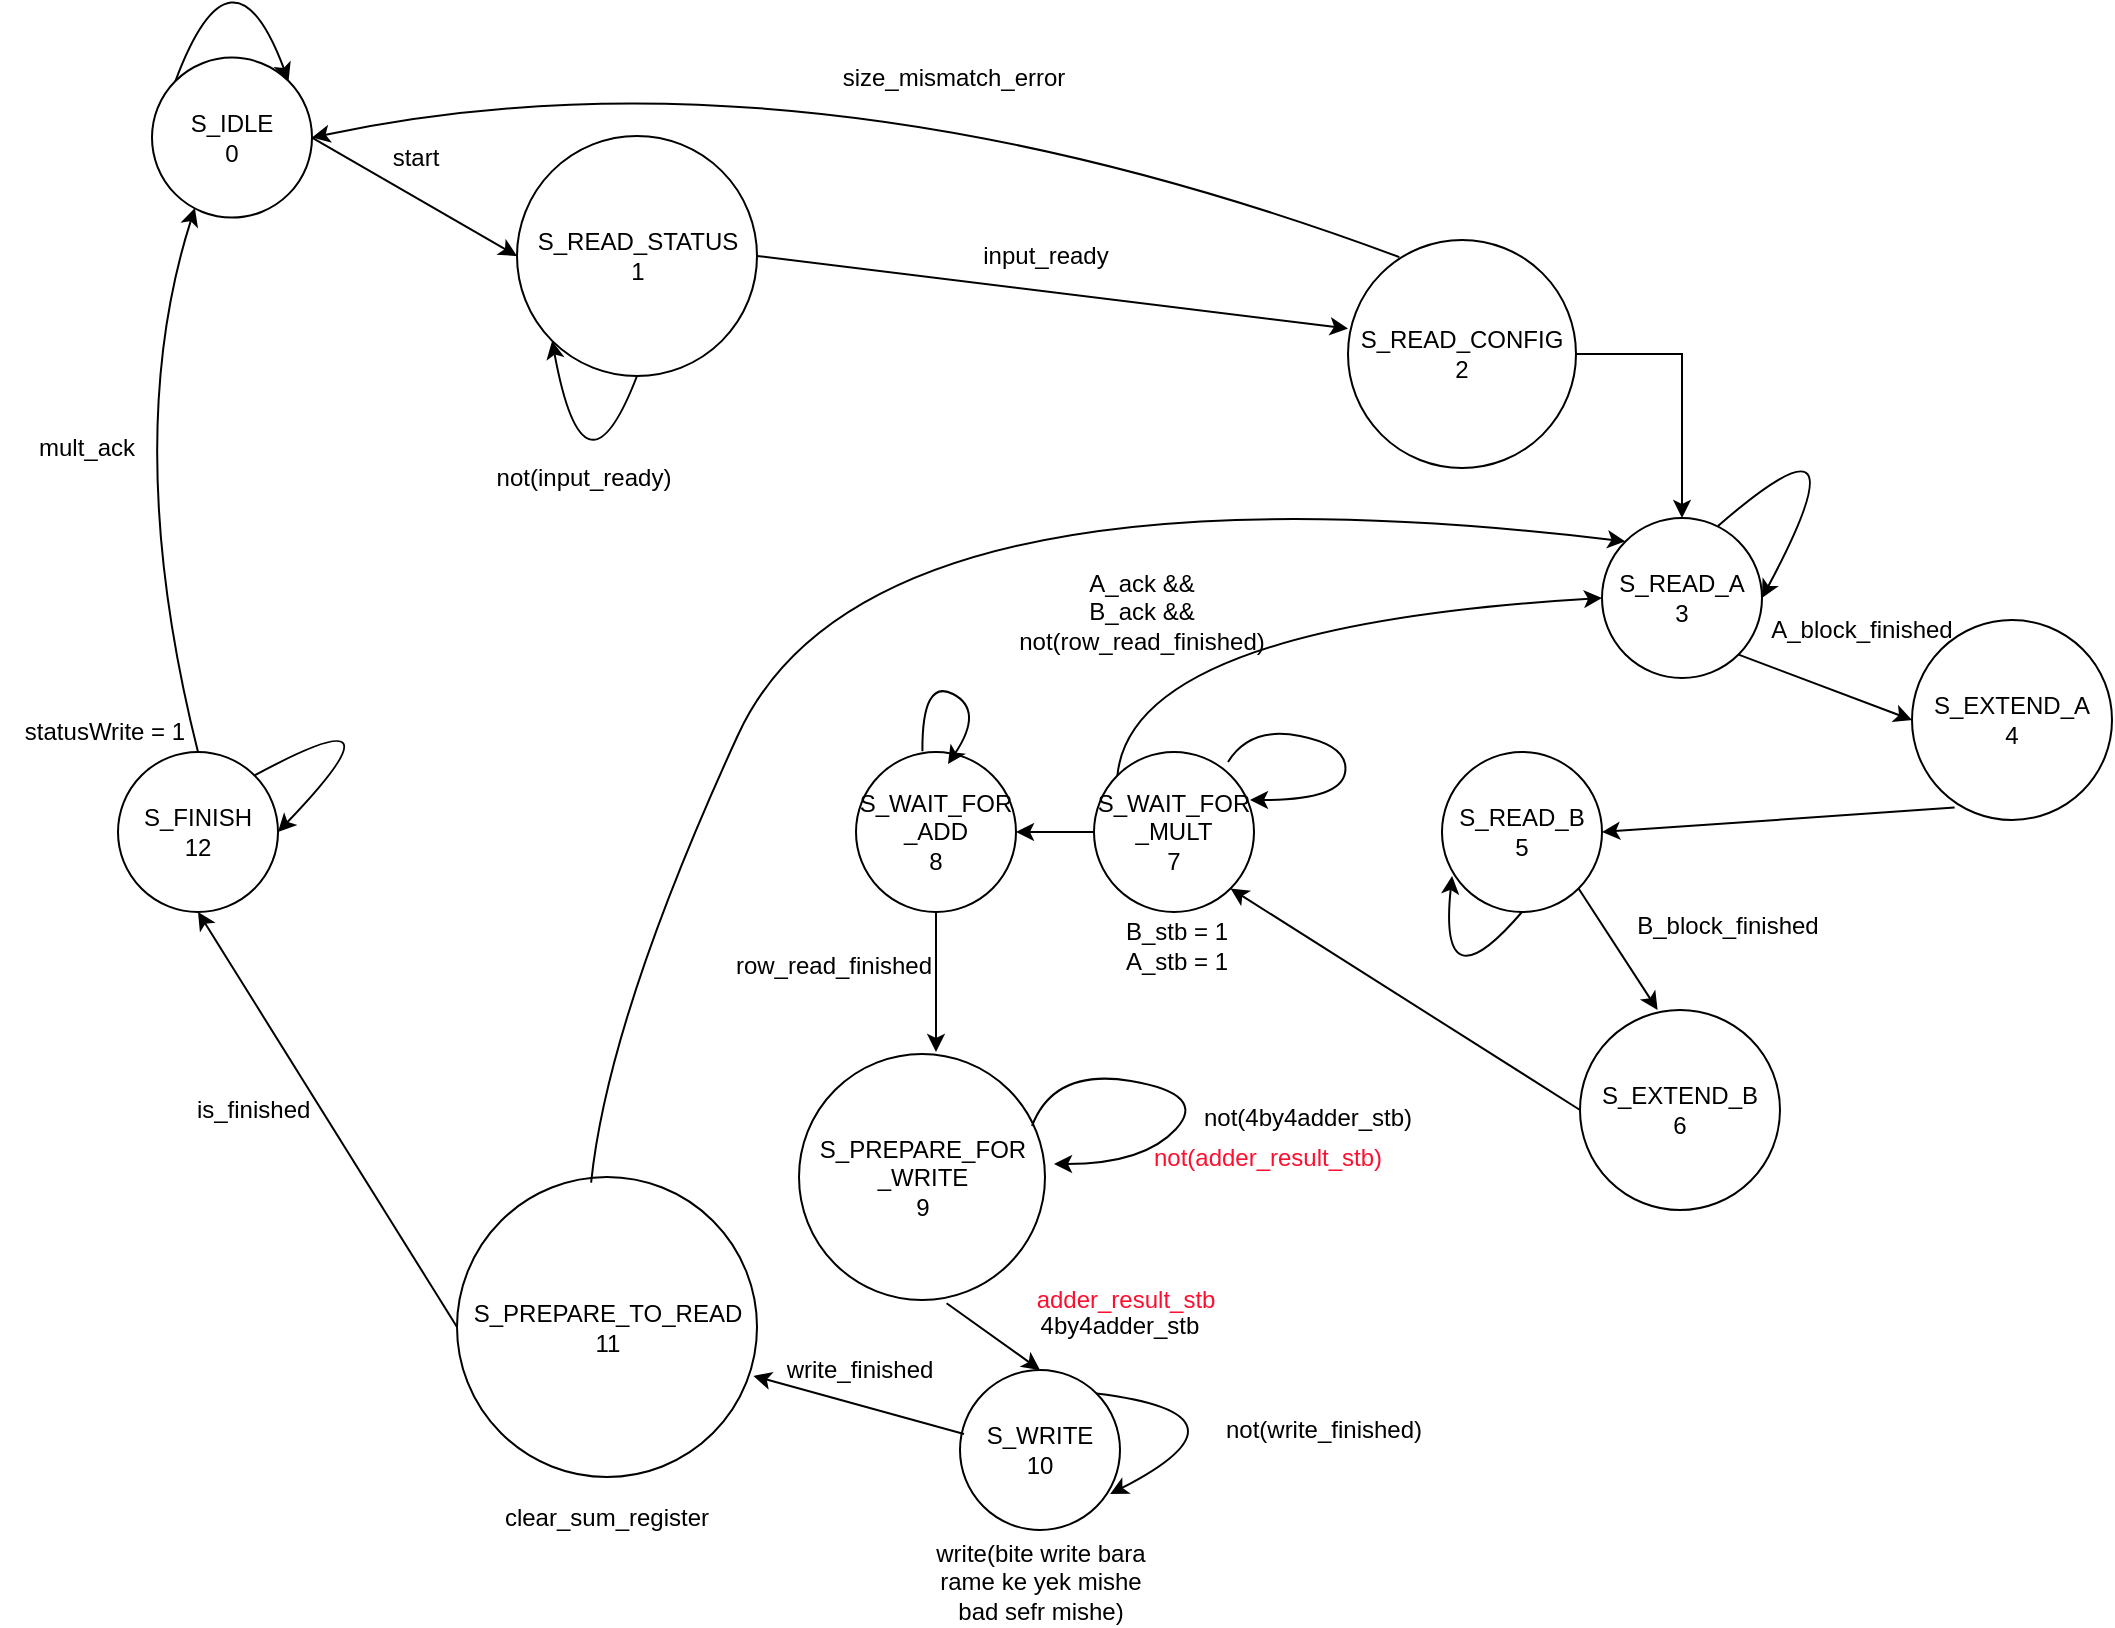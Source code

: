 <mxfile version="14.8.5" type="device"><diagram id="Lsnexxyc17uVGk2usu4U" name="Page-1"><mxGraphModel dx="1278" dy="489" grid="0" gridSize="10" guides="1" tooltips="1" connect="1" arrows="1" fold="1" page="1" pageScale="1" pageWidth="1400" pageHeight="850" math="0" shadow="0"><root><mxCell id="0"/><mxCell id="1" parent="0"/><mxCell id="WvhVtql0bHE9y6AdPt9n-1" value="S_READ_STATUS&lt;br&gt;1" style="ellipse;whiteSpace=wrap;html=1;aspect=fixed;" parent="1" vertex="1"><mxGeometry x="274.5" y="111" width="120" height="120" as="geometry"/></mxCell><mxCell id="WvhVtql0bHE9y6AdPt9n-11" style="edgeStyle=orthogonalEdgeStyle;rounded=0;orthogonalLoop=1;jettySize=auto;html=1;entryX=0.5;entryY=0;entryDx=0;entryDy=0;" parent="1" source="WvhVtql0bHE9y6AdPt9n-2" target="WvhVtql0bHE9y6AdPt9n-6" edge="1"><mxGeometry relative="1" as="geometry"/></mxCell><mxCell id="WvhVtql0bHE9y6AdPt9n-2" value="S_READ_CONFIG&lt;br&gt;2" style="ellipse;whiteSpace=wrap;html=1;aspect=fixed;" parent="1" vertex="1"><mxGeometry x="690" y="163" width="114" height="114" as="geometry"/></mxCell><mxCell id="WvhVtql0bHE9y6AdPt9n-3" value="" style="endArrow=classic;html=1;entryX=0;entryY=0.388;entryDx=0;entryDy=0;entryPerimeter=0;exitX=1;exitY=0.5;exitDx=0;exitDy=0;" parent="1" source="WvhVtql0bHE9y6AdPt9n-1" target="WvhVtql0bHE9y6AdPt9n-2" edge="1"><mxGeometry width="50" height="50" relative="1" as="geometry"><mxPoint x="395" y="192" as="sourcePoint"/><mxPoint x="541" y="93" as="targetPoint"/></mxGeometry></mxCell><mxCell id="WvhVtql0bHE9y6AdPt9n-4" value="input_ready" style="text;html=1;strokeColor=none;fillColor=none;align=center;verticalAlign=middle;whiteSpace=wrap;rounded=0;" parent="1" vertex="1"><mxGeometry x="506.5" y="157" width="64" height="28" as="geometry"/></mxCell><mxCell id="WvhVtql0bHE9y6AdPt9n-5" value="" style="curved=1;endArrow=classic;html=1;exitX=0.5;exitY=1;exitDx=0;exitDy=0;entryX=0;entryY=1;entryDx=0;entryDy=0;" parent="1" source="WvhVtql0bHE9y6AdPt9n-1" target="WvhVtql0bHE9y6AdPt9n-1" edge="1"><mxGeometry width="50" height="50" relative="1" as="geometry"><mxPoint x="308" y="350" as="sourcePoint"/><mxPoint x="358" y="300" as="targetPoint"/><Array as="points"><mxPoint x="308" y="300"/></Array></mxGeometry></mxCell><mxCell id="WvhVtql0bHE9y6AdPt9n-6" value="S_READ_A&lt;br&gt;3" style="ellipse;whiteSpace=wrap;html=1;aspect=fixed;" parent="1" vertex="1"><mxGeometry x="817" y="302" width="80" height="80" as="geometry"/></mxCell><mxCell id="WvhVtql0bHE9y6AdPt9n-8" value="" style="curved=1;endArrow=classic;html=1;exitX=0.225;exitY=0.075;exitDx=0;exitDy=0;entryX=1;entryY=0.5;entryDx=0;entryDy=0;exitPerimeter=0;" parent="1" source="WvhVtql0bHE9y6AdPt9n-2" target="0ifkO_EFKVS7rbleS3C3-1" edge="1"><mxGeometry width="50" height="50" relative="1" as="geometry"><mxPoint x="832" y="187" as="sourcePoint"/><mxPoint x="882" y="137" as="targetPoint"/><Array as="points"><mxPoint x="416" y="60"/></Array></mxGeometry></mxCell><mxCell id="WvhVtql0bHE9y6AdPt9n-9" value="size_mismatch_error" style="text;html=1;strokeColor=none;fillColor=none;align=center;verticalAlign=middle;whiteSpace=wrap;rounded=0;" parent="1" vertex="1"><mxGeometry x="419" y="72" width="148" height="20" as="geometry"/></mxCell><mxCell id="WvhVtql0bHE9y6AdPt9n-10" value="S_READ_B&lt;br&gt;5" style="ellipse;whiteSpace=wrap;html=1;aspect=fixed;" parent="1" vertex="1"><mxGeometry x="737" y="419" width="80" height="80" as="geometry"/></mxCell><mxCell id="tEf8-afpCngk91MGsSXQ-3" style="edgeStyle=orthogonalEdgeStyle;rounded=0;orthogonalLoop=1;jettySize=auto;html=1;entryX=1;entryY=0.5;entryDx=0;entryDy=0;" edge="1" parent="1" source="WvhVtql0bHE9y6AdPt9n-13" target="tEf8-afpCngk91MGsSXQ-1"><mxGeometry relative="1" as="geometry"/></mxCell><mxCell id="WvhVtql0bHE9y6AdPt9n-13" value="S_WAIT_FOR&lt;br&gt;_MULT&lt;br&gt;7" style="ellipse;whiteSpace=wrap;html=1;aspect=fixed;" parent="1" vertex="1"><mxGeometry x="563" y="419" width="80" height="80" as="geometry"/></mxCell><mxCell id="WvhVtql0bHE9y6AdPt9n-14" value="" style="curved=1;endArrow=classic;html=1;exitX=0.725;exitY=0.05;exitDx=0;exitDy=0;exitPerimeter=0;entryX=1;entryY=0.5;entryDx=0;entryDy=0;" parent="1" source="WvhVtql0bHE9y6AdPt9n-6" target="WvhVtql0bHE9y6AdPt9n-6" edge="1"><mxGeometry width="50" height="50" relative="1" as="geometry"><mxPoint x="952" y="289" as="sourcePoint"/><mxPoint x="1002" y="239" as="targetPoint"/><Array as="points"><mxPoint x="952" y="239"/></Array></mxGeometry></mxCell><mxCell id="WvhVtql0bHE9y6AdPt9n-15" value="S_EXTEND_A&lt;br&gt;4" style="ellipse;whiteSpace=wrap;html=1;aspect=fixed;" parent="1" vertex="1"><mxGeometry x="972" y="353" width="100" height="100" as="geometry"/></mxCell><mxCell id="WvhVtql0bHE9y6AdPt9n-16" value="" style="endArrow=classic;html=1;exitX=1;exitY=1;exitDx=0;exitDy=0;entryX=0;entryY=0.5;entryDx=0;entryDy=0;" parent="1" source="WvhVtql0bHE9y6AdPt9n-6" target="WvhVtql0bHE9y6AdPt9n-15" edge="1"><mxGeometry width="50" height="50" relative="1" as="geometry"><mxPoint x="903" y="418" as="sourcePoint"/><mxPoint x="953" y="368" as="targetPoint"/></mxGeometry></mxCell><mxCell id="WvhVtql0bHE9y6AdPt9n-17" value="A_block_finished" style="text;html=1;strokeColor=none;fillColor=none;align=center;verticalAlign=middle;whiteSpace=wrap;rounded=0;" parent="1" vertex="1"><mxGeometry x="897" y="343" width="100" height="30" as="geometry"/></mxCell><mxCell id="WvhVtql0bHE9y6AdPt9n-20" value="" style="endArrow=classic;html=1;exitX=0.213;exitY=0.938;exitDx=0;exitDy=0;exitPerimeter=0;entryX=1;entryY=0.5;entryDx=0;entryDy=0;" parent="1" source="WvhVtql0bHE9y6AdPt9n-15" target="WvhVtql0bHE9y6AdPt9n-10" edge="1"><mxGeometry width="50" height="50" relative="1" as="geometry"><mxPoint x="937" y="549" as="sourcePoint"/><mxPoint x="987" y="499" as="targetPoint"/></mxGeometry></mxCell><mxCell id="WvhVtql0bHE9y6AdPt9n-21" value="S_EXTEND_B&lt;br&gt;6" style="ellipse;whiteSpace=wrap;html=1;aspect=fixed;" parent="1" vertex="1"><mxGeometry x="806" y="548" width="100" height="100" as="geometry"/></mxCell><mxCell id="WvhVtql0bHE9y6AdPt9n-22" value="" style="curved=1;endArrow=classic;html=1;exitX=0.5;exitY=1;exitDx=0;exitDy=0;entryX=0.063;entryY=0.775;entryDx=0;entryDy=0;entryPerimeter=0;" parent="1" source="WvhVtql0bHE9y6AdPt9n-10" target="WvhVtql0bHE9y6AdPt9n-10" edge="1"><mxGeometry width="50" height="50" relative="1" as="geometry"><mxPoint x="685" y="579" as="sourcePoint"/><mxPoint x="707" y="530" as="targetPoint"/><Array as="points"><mxPoint x="735" y="548"/></Array></mxGeometry></mxCell><mxCell id="WvhVtql0bHE9y6AdPt9n-23" value="" style="endArrow=classic;html=1;exitX=1;exitY=1;exitDx=0;exitDy=0;entryX=0.388;entryY=0;entryDx=0;entryDy=0;entryPerimeter=0;" parent="1" source="WvhVtql0bHE9y6AdPt9n-10" target="WvhVtql0bHE9y6AdPt9n-21" edge="1"><mxGeometry width="50" height="50" relative="1" as="geometry"><mxPoint x="906" y="564" as="sourcePoint"/><mxPoint x="956" y="514" as="targetPoint"/></mxGeometry></mxCell><mxCell id="WvhVtql0bHE9y6AdPt9n-24" value="B_block_finished" style="text;html=1;strokeColor=none;fillColor=none;align=center;verticalAlign=middle;whiteSpace=wrap;rounded=0;" parent="1" vertex="1"><mxGeometry x="830" y="496" width="100" height="20" as="geometry"/></mxCell><mxCell id="WvhVtql0bHE9y6AdPt9n-27" value="B_stb = 1&lt;br&gt;A_stb = 1" style="text;html=1;strokeColor=none;fillColor=none;align=center;verticalAlign=middle;whiteSpace=wrap;rounded=0;" parent="1" vertex="1"><mxGeometry x="556" y="491" width="97" height="50" as="geometry"/></mxCell><mxCell id="WvhVtql0bHE9y6AdPt9n-28" value="A_ack &amp;amp;&amp;amp;&lt;br&gt;B_ack &amp;amp;&amp;amp;&lt;br&gt;not(row_read_finished)" style="text;html=1;strokeColor=none;fillColor=none;align=center;verticalAlign=middle;whiteSpace=wrap;rounded=0;" parent="1" vertex="1"><mxGeometry x="521" y="315" width="132" height="67" as="geometry"/></mxCell><mxCell id="WvhVtql0bHE9y6AdPt9n-29" value="" style="curved=1;endArrow=classic;html=1;exitX=0;exitY=0;exitDx=0;exitDy=0;entryX=0;entryY=0.5;entryDx=0;entryDy=0;" parent="1" source="WvhVtql0bHE9y6AdPt9n-13" target="WvhVtql0bHE9y6AdPt9n-6" edge="1"><mxGeometry width="50" height="50" relative="1" as="geometry"><mxPoint x="544" y="433" as="sourcePoint"/><mxPoint x="734" y="338" as="targetPoint"/><Array as="points"><mxPoint x="582" y="356"/></Array></mxGeometry></mxCell><mxCell id="WvhVtql0bHE9y6AdPt9n-30" value="" style="endArrow=classic;html=1;exitX=0;exitY=0.5;exitDx=0;exitDy=0;entryX=1;entryY=1;entryDx=0;entryDy=0;" parent="1" source="WvhVtql0bHE9y6AdPt9n-21" target="WvhVtql0bHE9y6AdPt9n-13" edge="1"><mxGeometry width="50" height="50" relative="1" as="geometry"><mxPoint x="661" y="613" as="sourcePoint"/><mxPoint x="711" y="563" as="targetPoint"/></mxGeometry></mxCell><mxCell id="WvhVtql0bHE9y6AdPt9n-31" value="S_FINISH&lt;br&gt;12" style="ellipse;whiteSpace=wrap;html=1;aspect=fixed;" parent="1" vertex="1"><mxGeometry x="75" y="419" width="80" height="80" as="geometry"/></mxCell><mxCell id="WvhVtql0bHE9y6AdPt9n-34" value="S_PREPARE_FOR&lt;br&gt;_WRITE&lt;br&gt;9" style="ellipse;whiteSpace=wrap;html=1;aspect=fixed;" parent="1" vertex="1"><mxGeometry x="415.5" y="570" width="123" height="123" as="geometry"/></mxCell><mxCell id="WvhVtql0bHE9y6AdPt9n-37" value="clear_sum_register" style="text;html=1;strokeColor=none;fillColor=none;align=center;verticalAlign=middle;whiteSpace=wrap;rounded=0;" parent="1" vertex="1"><mxGeometry x="259" y="781" width="121" height="42" as="geometry"/></mxCell><mxCell id="WvhVtql0bHE9y6AdPt9n-39" value="S_WRITE&lt;br&gt;10" style="ellipse;whiteSpace=wrap;html=1;aspect=fixed;" parent="1" vertex="1"><mxGeometry x="496" y="728" width="80" height="80" as="geometry"/></mxCell><mxCell id="WvhVtql0bHE9y6AdPt9n-40" value="" style="endArrow=classic;html=1;exitX=0.6;exitY=1.013;exitDx=0;exitDy=0;exitPerimeter=0;entryX=0.5;entryY=0;entryDx=0;entryDy=0;" parent="1" source="WvhVtql0bHE9y6AdPt9n-34" target="WvhVtql0bHE9y6AdPt9n-39" edge="1"><mxGeometry width="50" height="50" relative="1" as="geometry"><mxPoint x="611" y="708" as="sourcePoint"/><mxPoint x="661" y="658" as="targetPoint"/></mxGeometry></mxCell><mxCell id="WvhVtql0bHE9y6AdPt9n-41" value="4by4adder_stb" style="text;html=1;strokeColor=none;fillColor=none;align=center;verticalAlign=middle;whiteSpace=wrap;rounded=0;" parent="1" vertex="1"><mxGeometry x="517" y="683" width="118" height="45" as="geometry"/></mxCell><mxCell id="WvhVtql0bHE9y6AdPt9n-42" value="" style="curved=1;endArrow=classic;html=1;exitX=1;exitY=0;exitDx=0;exitDy=0;entryX=0.938;entryY=0.775;entryDx=0;entryDy=0;entryPerimeter=0;" parent="1" source="WvhVtql0bHE9y6AdPt9n-39" target="WvhVtql0bHE9y6AdPt9n-39" edge="1"><mxGeometry width="50" height="50" relative="1" as="geometry"><mxPoint x="636" y="750" as="sourcePoint"/><mxPoint x="686" y="700" as="targetPoint"/><Array as="points"><mxPoint x="649" y="750"/></Array></mxGeometry></mxCell><mxCell id="WvhVtql0bHE9y6AdPt9n-43" value="S_PREPARE_TO_READ&lt;br&gt;11" style="ellipse;whiteSpace=wrap;html=1;aspect=fixed;" parent="1" vertex="1"><mxGeometry x="244.5" y="631.5" width="150" height="150" as="geometry"/></mxCell><mxCell id="WvhVtql0bHE9y6AdPt9n-44" value="not(write_finished)" style="text;html=1;strokeColor=none;fillColor=none;align=center;verticalAlign=middle;whiteSpace=wrap;rounded=0;" parent="1" vertex="1"><mxGeometry x="621" y="748" width="114" height="20" as="geometry"/></mxCell><mxCell id="WvhVtql0bHE9y6AdPt9n-45" value="write(bite write bara rame ke yek mishe bad sefr mishe)" style="text;html=1;strokeColor=none;fillColor=none;align=center;verticalAlign=middle;whiteSpace=wrap;rounded=0;" parent="1" vertex="1"><mxGeometry x="475.5" y="813" width="121" height="42" as="geometry"/></mxCell><mxCell id="WvhVtql0bHE9y6AdPt9n-46" value="" style="endArrow=classic;html=1;exitX=0.025;exitY=0.4;exitDx=0;exitDy=0;exitPerimeter=0;entryX=0.988;entryY=0.663;entryDx=0;entryDy=0;entryPerimeter=0;" parent="1" source="WvhVtql0bHE9y6AdPt9n-39" target="WvhVtql0bHE9y6AdPt9n-43" edge="1"><mxGeometry width="50" height="50" relative="1" as="geometry"><mxPoint x="363" y="682" as="sourcePoint"/><mxPoint x="413" y="632" as="targetPoint"/></mxGeometry></mxCell><mxCell id="WvhVtql0bHE9y6AdPt9n-47" value="" style="endArrow=classic;html=1;exitX=0;exitY=0.5;exitDx=0;exitDy=0;entryX=0.5;entryY=1;entryDx=0;entryDy=0;" parent="1" source="WvhVtql0bHE9y6AdPt9n-43" target="WvhVtql0bHE9y6AdPt9n-31" edge="1"><mxGeometry width="50" height="50" relative="1" as="geometry"><mxPoint x="323" y="638" as="sourcePoint"/><mxPoint x="373" y="588" as="targetPoint"/></mxGeometry></mxCell><mxCell id="WvhVtql0bHE9y6AdPt9n-48" value="is_finished&amp;nbsp;" style="text;html=1;strokeColor=none;fillColor=none;align=center;verticalAlign=middle;whiteSpace=wrap;rounded=0;" parent="1" vertex="1"><mxGeometry x="90.5" y="584" width="107" height="28" as="geometry"/></mxCell><mxCell id="WvhVtql0bHE9y6AdPt9n-49" value="statusWrite = 1" style="text;html=1;strokeColor=none;fillColor=none;align=center;verticalAlign=middle;whiteSpace=wrap;rounded=0;" parent="1" vertex="1"><mxGeometry x="16" y="399" width="105" height="20" as="geometry"/></mxCell><mxCell id="WvhVtql0bHE9y6AdPt9n-52" value="" style="curved=1;endArrow=classic;html=1;exitX=0.5;exitY=0;exitDx=0;exitDy=0;entryX=0.268;entryY=0.94;entryDx=0;entryDy=0;entryPerimeter=0;" parent="1" source="WvhVtql0bHE9y6AdPt9n-31" target="0ifkO_EFKVS7rbleS3C3-1" edge="1"><mxGeometry width="50" height="50" relative="1" as="geometry"><mxPoint x="346" y="449" as="sourcePoint"/><mxPoint x="208" y="264" as="targetPoint"/><Array as="points"><mxPoint x="76" y="264"/></Array></mxGeometry></mxCell><mxCell id="WvhVtql0bHE9y6AdPt9n-53" value="mult_ack" style="text;html=1;strokeColor=none;fillColor=none;align=center;verticalAlign=middle;whiteSpace=wrap;rounded=0;" parent="1" vertex="1"><mxGeometry x="23" y="249" width="73" height="35" as="geometry"/></mxCell><mxCell id="WvhVtql0bHE9y6AdPt9n-54" value="&lt;font&gt;not(input_ready)&lt;/font&gt;" style="text;html=1;strokeColor=none;fillColor=none;align=center;verticalAlign=middle;whiteSpace=wrap;rounded=0;fontColor=#000000;" parent="1" vertex="1"><mxGeometry x="255" y="266.5" width="106" height="31" as="geometry"/></mxCell><mxCell id="WvhVtql0bHE9y6AdPt9n-56" value="" style="curved=1;endArrow=classic;html=1;exitX=0.447;exitY=0.019;exitDx=0;exitDy=0;exitPerimeter=0;entryX=0;entryY=0;entryDx=0;entryDy=0;" parent="1" source="WvhVtql0bHE9y6AdPt9n-43" target="WvhVtql0bHE9y6AdPt9n-6" edge="1"><mxGeometry width="50" height="50" relative="1" as="geometry"><mxPoint x="341.5" y="559" as="sourcePoint"/><mxPoint x="685" y="274" as="targetPoint"/><Array as="points"><mxPoint x="320" y="552"/><mxPoint x="450" y="269"/></Array></mxGeometry></mxCell><mxCell id="naLMfVqCQpOulkHyiC6N-3" value="row_read_finished" style="text;html=1;strokeColor=none;fillColor=none;align=center;verticalAlign=middle;whiteSpace=wrap;rounded=0;" parent="1" vertex="1"><mxGeometry x="413" y="516" width="40" height="20" as="geometry"/></mxCell><mxCell id="naLMfVqCQpOulkHyiC6N-4" value="&lt;font color=&quot;#ff0f2f&quot;&gt;adder_result_stb&lt;/font&gt;" style="text;html=1;strokeColor=none;fillColor=none;align=center;verticalAlign=middle;whiteSpace=wrap;rounded=0;" parent="1" vertex="1"><mxGeometry x="559" y="683" width="40" height="20" as="geometry"/></mxCell><mxCell id="naLMfVqCQpOulkHyiC6N-7" value="" style="curved=1;endArrow=classic;html=1;" parent="1" edge="1"><mxGeometry width="50" height="50" relative="1" as="geometry"><mxPoint x="532" y="606" as="sourcePoint"/><mxPoint x="543" y="625" as="targetPoint"/><Array as="points"><mxPoint x="543" y="577"/><mxPoint x="620" y="590"/><mxPoint x="588" y="625"/></Array></mxGeometry></mxCell><mxCell id="naLMfVqCQpOulkHyiC6N-8" value="not(4by4adder_stb)" style="text;html=1;strokeColor=none;fillColor=none;align=center;verticalAlign=middle;whiteSpace=wrap;rounded=0;" parent="1" vertex="1"><mxGeometry x="650" y="592" width="40" height="20" as="geometry"/></mxCell><mxCell id="naLMfVqCQpOulkHyiC6N-9" value="&lt;font color=&quot;#ff0f2f&quot;&gt;not(adder_result_stb)&lt;/font&gt;" style="text;html=1;strokeColor=none;fillColor=none;align=center;verticalAlign=middle;whiteSpace=wrap;rounded=0;" parent="1" vertex="1"><mxGeometry x="630" y="612" width="40" height="20" as="geometry"/></mxCell><mxCell id="naLMfVqCQpOulkHyiC6N-10" value="write_finished" style="text;html=1;strokeColor=none;fillColor=none;align=center;verticalAlign=middle;whiteSpace=wrap;rounded=0;" parent="1" vertex="1"><mxGeometry x="425.5" y="718" width="40" height="20" as="geometry"/></mxCell><mxCell id="0ifkO_EFKVS7rbleS3C3-1" value="S_IDLE&lt;br&gt;0" style="ellipse;whiteSpace=wrap;html=1;aspect=fixed;fontColor=#000000;" parent="1" vertex="1"><mxGeometry x="92" y="71.794" width="80" height="80" as="geometry"/></mxCell><mxCell id="0ifkO_EFKVS7rbleS3C3-2" value="" style="endArrow=classic;html=1;fontColor=#000000;exitX=1;exitY=0.5;exitDx=0;exitDy=0;entryX=0;entryY=0.5;entryDx=0;entryDy=0;" parent="1" source="0ifkO_EFKVS7rbleS3C3-1" target="WvhVtql0bHE9y6AdPt9n-1" edge="1"><mxGeometry width="50" height="50" relative="1" as="geometry"><mxPoint x="244.5" y="121.647" as="sourcePoint"/><mxPoint x="294.5" y="71.647" as="targetPoint"/></mxGeometry></mxCell><mxCell id="0ifkO_EFKVS7rbleS3C3-3" value="start" style="text;html=1;strokeColor=none;fillColor=none;align=center;verticalAlign=middle;whiteSpace=wrap;rounded=0;fontColor=#000000;" parent="1" vertex="1"><mxGeometry x="203.5" y="111.824" width="40" height="20" as="geometry"/></mxCell><mxCell id="0ifkO_EFKVS7rbleS3C3-4" value="" style="curved=1;endArrow=classic;html=1;exitX=0;exitY=0;exitDx=0;exitDy=0;entryX=1;entryY=0;entryDx=0;entryDy=0;" parent="1" source="0ifkO_EFKVS7rbleS3C3-1" target="0ifkO_EFKVS7rbleS3C3-1" edge="1"><mxGeometry width="50" height="50" relative="1" as="geometry"><mxPoint x="167.5" y="36" as="sourcePoint"/><mxPoint x="189.5" y="72" as="targetPoint"/><Array as="points"><mxPoint x="132" y="8"/></Array></mxGeometry></mxCell><mxCell id="0ifkO_EFKVS7rbleS3C3-6" value="" style="curved=1;endArrow=classic;html=1;fontColor=#000000;exitX=1;exitY=0;exitDx=0;exitDy=0;entryX=1;entryY=0.5;entryDx=0;entryDy=0;" parent="1" source="WvhVtql0bHE9y6AdPt9n-31" target="WvhVtql0bHE9y6AdPt9n-31" edge="1"><mxGeometry width="50" height="50" relative="1" as="geometry"><mxPoint x="172" y="428.147" as="sourcePoint"/><mxPoint x="222" y="378.147" as="targetPoint"/><Array as="points"><mxPoint x="224" y="387"/></Array></mxGeometry></mxCell><mxCell id="tEf8-afpCngk91MGsSXQ-4" style="edgeStyle=orthogonalEdgeStyle;rounded=0;orthogonalLoop=1;jettySize=auto;html=1;" edge="1" parent="1" source="tEf8-afpCngk91MGsSXQ-1"><mxGeometry relative="1" as="geometry"><mxPoint x="484" y="569.0" as="targetPoint"/></mxGeometry></mxCell><mxCell id="tEf8-afpCngk91MGsSXQ-1" value="S_WAIT_FOR&lt;br&gt;_ADD&lt;br&gt;8" style="ellipse;whiteSpace=wrap;html=1;aspect=fixed;" vertex="1" parent="1"><mxGeometry x="444" y="419" width="80" height="80" as="geometry"/></mxCell><mxCell id="tEf8-afpCngk91MGsSXQ-5" value="" style="curved=1;endArrow=classic;html=1;" edge="1" parent="1"><mxGeometry width="50" height="50" relative="1" as="geometry"><mxPoint x="630" y="424" as="sourcePoint"/><mxPoint x="641" y="443" as="targetPoint"/><Array as="points"><mxPoint x="641" y="406"/><mxPoint x="691" y="416"/><mxPoint x="686" y="443"/></Array></mxGeometry></mxCell><mxCell id="tEf8-afpCngk91MGsSXQ-6" value="" style="curved=1;endArrow=classic;html=1;fontColor=#000000;exitX=0.415;exitY=-0.005;exitDx=0;exitDy=0;entryX=1;entryY=0.5;entryDx=0;entryDy=0;exitPerimeter=0;" edge="1" parent="1" source="tEf8-afpCngk91MGsSXQ-1"><mxGeometry width="50" height="50" relative="1" as="geometry"><mxPoint x="478.284" y="396.716" as="sourcePoint"/><mxPoint x="490" y="425" as="targetPoint"/><Array as="points"><mxPoint x="477" y="382"/><mxPoint x="508" y="398"/></Array></mxGeometry></mxCell></root></mxGraphModel></diagram></mxfile>